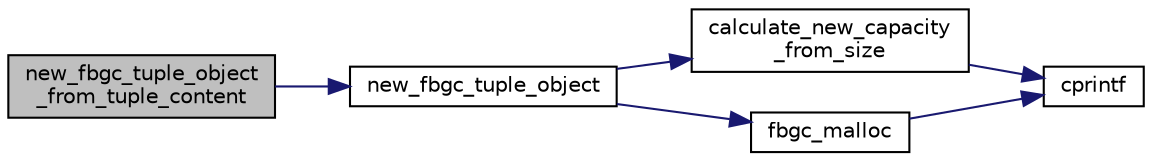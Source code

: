 digraph "new_fbgc_tuple_object_from_tuple_content"
{
  edge [fontname="Helvetica",fontsize="10",labelfontname="Helvetica",labelfontsize="10"];
  node [fontname="Helvetica",fontsize="10",shape=record];
  rankdir="LR";
  Node71 [label="new_fbgc_tuple_object\l_from_tuple_content",height=0.2,width=0.4,color="black", fillcolor="grey75", style="filled", fontcolor="black"];
  Node71 -> Node72 [color="midnightblue",fontsize="10",style="solid"];
  Node72 [label="new_fbgc_tuple_object",height=0.2,width=0.4,color="black", fillcolor="white", style="filled",URL="$tuple__object_8c.html#aea5f2cac3a39a11b2c17445654538710"];
  Node72 -> Node73 [color="midnightblue",fontsize="10",style="solid"];
  Node73 [label="calculate_new_capacity\l_from_size",height=0.2,width=0.4,color="black", fillcolor="white", style="filled",URL="$tuple__object_8c.html#af0a95832bdbe0ec168e2a1e8407cc9c9"];
  Node73 -> Node74 [color="midnightblue",fontsize="10",style="solid"];
  Node74 [label="cprintf",height=0.2,width=0.4,color="black", fillcolor="white", style="filled",URL="$error_8c.html#a30fee765292b076e015fc846035f2550"];
  Node72 -> Node75 [color="midnightblue",fontsize="10",style="solid"];
  Node75 [label="fbgc_malloc",height=0.2,width=0.4,color="black", fillcolor="white", style="filled",URL="$memory_8c.html#a41dd65ee24d51160659bf94bed90e998"];
  Node75 -> Node74 [color="midnightblue",fontsize="10",style="solid"];
}
